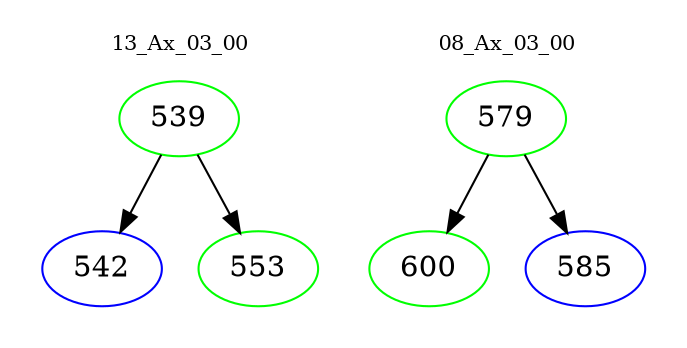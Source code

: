 digraph{
subgraph cluster_0 {
color = white
label = "13_Ax_03_00";
fontsize=10;
T0_539 [label="539", color="green"]
T0_539 -> T0_542 [color="black"]
T0_542 [label="542", color="blue"]
T0_539 -> T0_553 [color="black"]
T0_553 [label="553", color="green"]
}
subgraph cluster_1 {
color = white
label = "08_Ax_03_00";
fontsize=10;
T1_579 [label="579", color="green"]
T1_579 -> T1_600 [color="black"]
T1_600 [label="600", color="green"]
T1_579 -> T1_585 [color="black"]
T1_585 [label="585", color="blue"]
}
}
